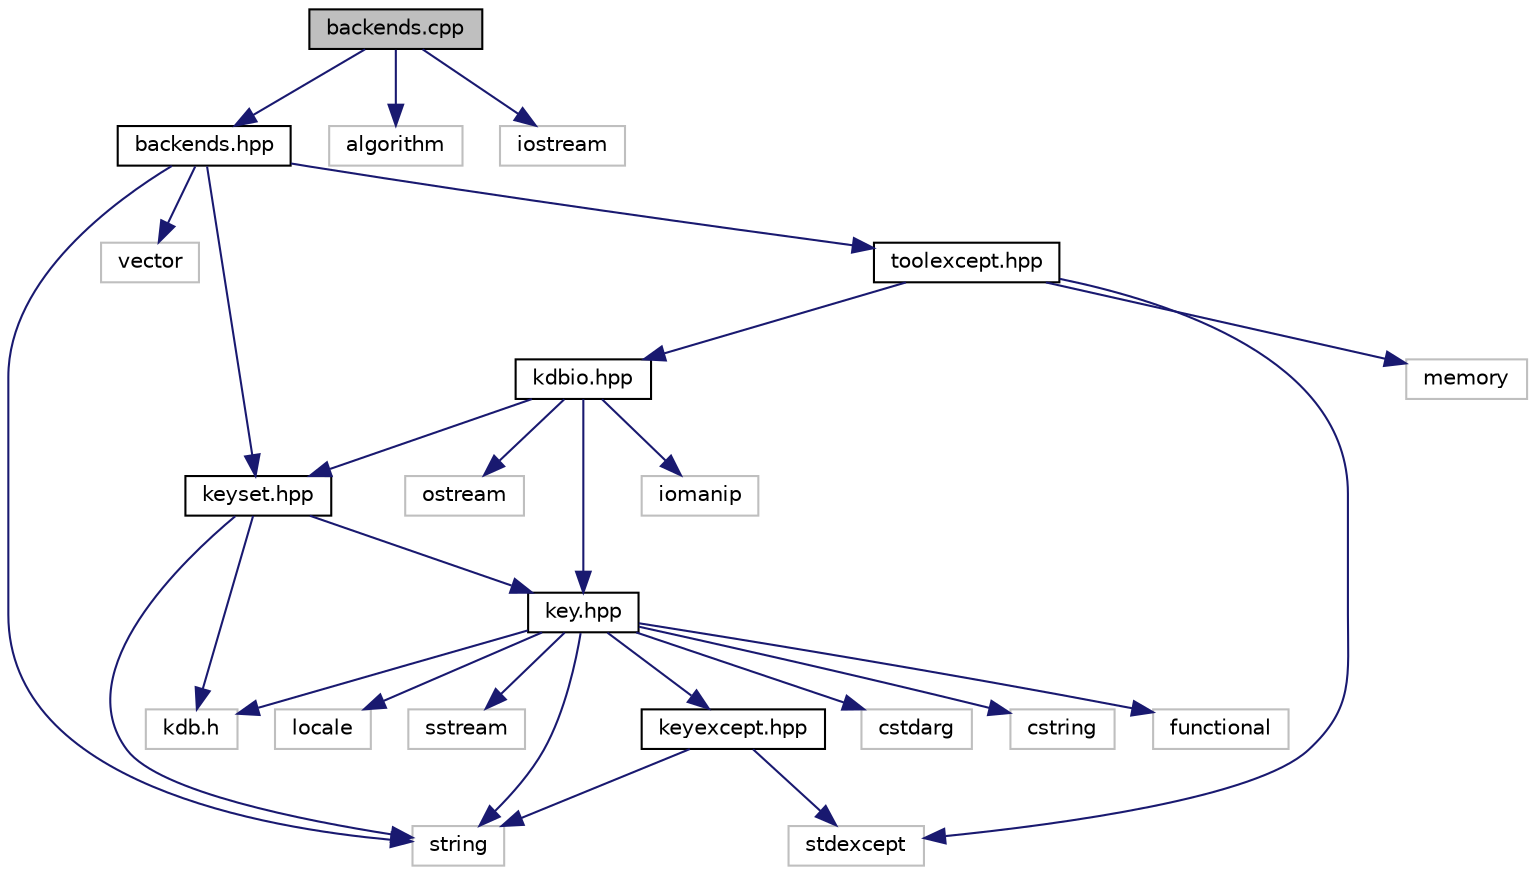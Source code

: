 digraph "backends.cpp"
{
 // LATEX_PDF_SIZE
  edge [fontname="Helvetica",fontsize="10",labelfontname="Helvetica",labelfontsize="10"];
  node [fontname="Helvetica",fontsize="10",shape=record];
  Node1 [label="backends.cpp",height=0.2,width=0.4,color="black", fillcolor="grey75", style="filled", fontcolor="black",tooltip=" "];
  Node1 -> Node2 [color="midnightblue",fontsize="10",style="solid",fontname="Helvetica"];
  Node2 [label="backends.hpp",height=0.2,width=0.4,color="black", fillcolor="white", style="filled",URL="$backends_8hpp.html",tooltip="Allows one to list all available backends."];
  Node2 -> Node3 [color="midnightblue",fontsize="10",style="solid",fontname="Helvetica"];
  Node3 [label="string",height=0.2,width=0.4,color="grey75", fillcolor="white", style="filled",tooltip=" "];
  Node2 -> Node4 [color="midnightblue",fontsize="10",style="solid",fontname="Helvetica"];
  Node4 [label="vector",height=0.2,width=0.4,color="grey75", fillcolor="white", style="filled",tooltip=" "];
  Node2 -> Node5 [color="midnightblue",fontsize="10",style="solid",fontname="Helvetica"];
  Node5 [label="keyset.hpp",height=0.2,width=0.4,color="black", fillcolor="white", style="filled",URL="$keyset_8hpp.html",tooltip=" "];
  Node5 -> Node3 [color="midnightblue",fontsize="10",style="solid",fontname="Helvetica"];
  Node5 -> Node6 [color="midnightblue",fontsize="10",style="solid",fontname="Helvetica"];
  Node6 [label="key.hpp",height=0.2,width=0.4,color="black", fillcolor="white", style="filled",URL="$key_8hpp.html",tooltip=" "];
  Node6 -> Node7 [color="midnightblue",fontsize="10",style="solid",fontname="Helvetica"];
  Node7 [label="cstdarg",height=0.2,width=0.4,color="grey75", fillcolor="white", style="filled",tooltip=" "];
  Node6 -> Node8 [color="midnightblue",fontsize="10",style="solid",fontname="Helvetica"];
  Node8 [label="cstring",height=0.2,width=0.4,color="grey75", fillcolor="white", style="filled",tooltip=" "];
  Node6 -> Node9 [color="midnightblue",fontsize="10",style="solid",fontname="Helvetica"];
  Node9 [label="functional",height=0.2,width=0.4,color="grey75", fillcolor="white", style="filled",tooltip=" "];
  Node6 -> Node10 [color="midnightblue",fontsize="10",style="solid",fontname="Helvetica"];
  Node10 [label="locale",height=0.2,width=0.4,color="grey75", fillcolor="white", style="filled",tooltip=" "];
  Node6 -> Node11 [color="midnightblue",fontsize="10",style="solid",fontname="Helvetica"];
  Node11 [label="sstream",height=0.2,width=0.4,color="grey75", fillcolor="white", style="filled",tooltip=" "];
  Node6 -> Node3 [color="midnightblue",fontsize="10",style="solid",fontname="Helvetica"];
  Node6 -> Node12 [color="midnightblue",fontsize="10",style="solid",fontname="Helvetica"];
  Node12 [label="keyexcept.hpp",height=0.2,width=0.4,color="black", fillcolor="white", style="filled",URL="$keyexcept_8hpp.html",tooltip=" "];
  Node12 -> Node13 [color="midnightblue",fontsize="10",style="solid",fontname="Helvetica"];
  Node13 [label="stdexcept",height=0.2,width=0.4,color="grey75", fillcolor="white", style="filled",tooltip=" "];
  Node12 -> Node3 [color="midnightblue",fontsize="10",style="solid",fontname="Helvetica"];
  Node6 -> Node14 [color="midnightblue",fontsize="10",style="solid",fontname="Helvetica"];
  Node14 [label="kdb.h",height=0.2,width=0.4,color="grey75", fillcolor="white", style="filled",tooltip=" "];
  Node5 -> Node14 [color="midnightblue",fontsize="10",style="solid",fontname="Helvetica"];
  Node2 -> Node15 [color="midnightblue",fontsize="10",style="solid",fontname="Helvetica"];
  Node15 [label="toolexcept.hpp",height=0.2,width=0.4,color="black", fillcolor="white", style="filled",URL="$toolexcept_8hpp.html",tooltip="Implementation of all exceptions elektratools library might throw."];
  Node15 -> Node16 [color="midnightblue",fontsize="10",style="solid",fontname="Helvetica"];
  Node16 [label="memory",height=0.2,width=0.4,color="grey75", fillcolor="white", style="filled",tooltip=" "];
  Node15 -> Node13 [color="midnightblue",fontsize="10",style="solid",fontname="Helvetica"];
  Node15 -> Node17 [color="midnightblue",fontsize="10",style="solid",fontname="Helvetica"];
  Node17 [label="kdbio.hpp",height=0.2,width=0.4,color="black", fillcolor="white", style="filled",URL="$kdbio_8hpp.html",tooltip=" "];
  Node17 -> Node6 [color="midnightblue",fontsize="10",style="solid",fontname="Helvetica"];
  Node17 -> Node5 [color="midnightblue",fontsize="10",style="solid",fontname="Helvetica"];
  Node17 -> Node18 [color="midnightblue",fontsize="10",style="solid",fontname="Helvetica"];
  Node18 [label="iomanip",height=0.2,width=0.4,color="grey75", fillcolor="white", style="filled",tooltip=" "];
  Node17 -> Node19 [color="midnightblue",fontsize="10",style="solid",fontname="Helvetica"];
  Node19 [label="ostream",height=0.2,width=0.4,color="grey75", fillcolor="white", style="filled",tooltip=" "];
  Node1 -> Node20 [color="midnightblue",fontsize="10",style="solid",fontname="Helvetica"];
  Node20 [label="algorithm",height=0.2,width=0.4,color="grey75", fillcolor="white", style="filled",tooltip=" "];
  Node1 -> Node21 [color="midnightblue",fontsize="10",style="solid",fontname="Helvetica"];
  Node21 [label="iostream",height=0.2,width=0.4,color="grey75", fillcolor="white", style="filled",tooltip=" "];
}
